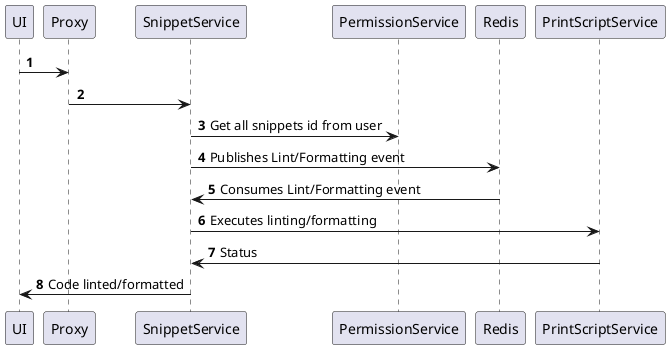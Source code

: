 @startuml
'https://plantuml.com/sequence-diagram

autonumber

UI -> Proxy

Proxy -> SnippetService
SnippetService -> PermissionService: Get all snippets id from user
SnippetService -> Redis: Publishes Lint/Formatting event
Redis -> SnippetService: Consumes Lint/Formatting event
SnippetService -> PrintScriptService: Executes linting/formatting
PrintScriptService -> SnippetService: Status
SnippetService -> UI: Code linted/formatted
@enduml